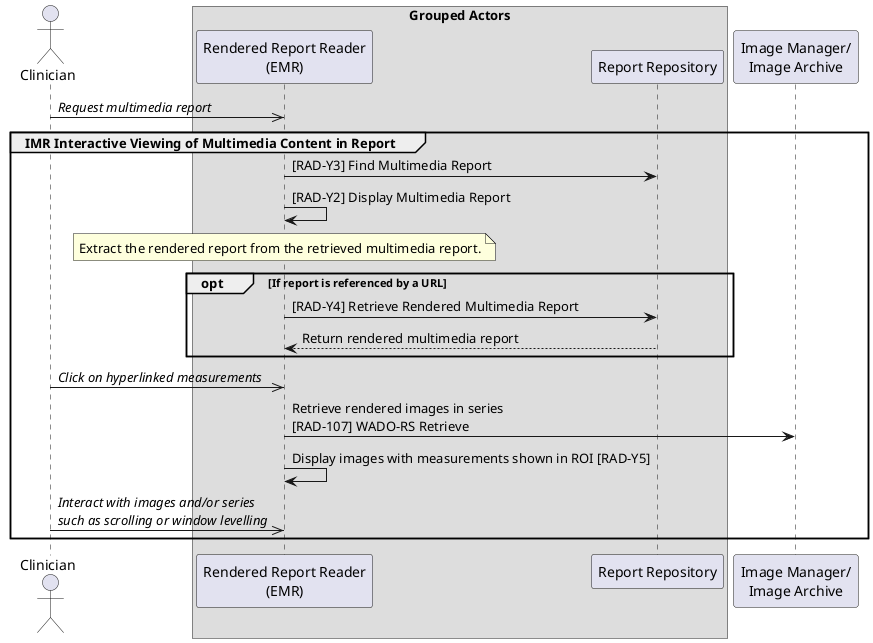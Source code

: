 @startuml

actor Clinician as Clinician

box Grouped Actors
participant "Rendered Report Reader\n(EMR)" as EMR
participant "Report Repository" as Repo
end box

participant "Image Manager/\nImage Archive" as Archive

Clinician->>EMR: //Request multimedia report//
group IMR Interactive Viewing of Multimedia Content in Report
EMR->Repo: [RAD-Y3] Find Multimedia Report
EMR->EMR: [RAD-Y2] Display Multimedia Report
note over EMR
Extract the rendered report from the retrieved multimedia report.
end note

opt If report is referenced by a URL
EMR->Repo: [RAD-Y4] Retrieve Rendered Multimedia Report
Repo-->EMR: Return rendered multimedia report
end

Clinician->>EMR: //Click on hyperlinked measurements//

EMR->Archive: Retrieve rendered images in series\n[RAD-107] WADO-RS Retrieve
EMR->EMR: Display images with measurements shown in ROI [RAD-Y5]

Clinician->>EMR: //Interact with images and/or series//\n//such as scrolling or window levelling//

end

@enduml